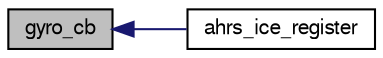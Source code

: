 digraph "gyro_cb"
{
  edge [fontname="FreeSans",fontsize="10",labelfontname="FreeSans",labelfontsize="10"];
  node [fontname="FreeSans",fontsize="10",shape=record];
  rankdir="LR";
  Node1 [label="gyro_cb",height=0.2,width=0.4,color="black", fillcolor="grey75", style="filled", fontcolor="black"];
  Node1 -> Node2 [dir="back",color="midnightblue",fontsize="10",style="solid",fontname="FreeSans"];
  Node2 [label="ahrs_ice_register",height=0.2,width=0.4,color="black", fillcolor="white", style="filled",URL="$ahrs__int__cmpl__euler__wrapper_8h.html#a9381a05bdc4709a1da0c7eae9b5d9fbc"];
}
